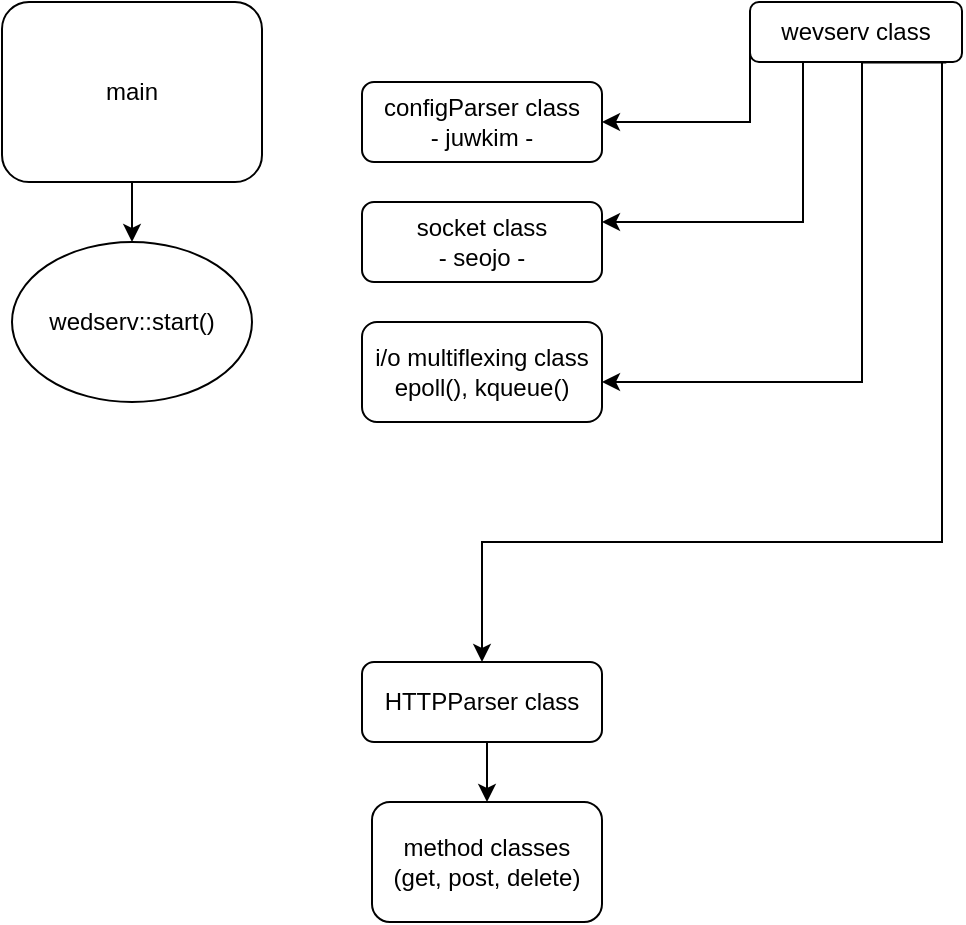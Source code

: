 <mxfile version="21.8.0" type="github">
  <diagram name="Page-1" id="iy3m4itwZM2e1sFLJpB6">
    <mxGraphModel dx="1504" dy="588" grid="1" gridSize="10" guides="1" tooltips="1" connect="1" arrows="1" fold="1" page="1" pageScale="1" pageWidth="827" pageHeight="1169" math="0" shadow="0">
      <root>
        <mxCell id="0" />
        <mxCell id="1" parent="0" />
        <mxCell id="KOHluu6HTuPH4EGdGugQ-3" style="edgeStyle=orthogonalEdgeStyle;rounded=0;orthogonalLoop=1;jettySize=auto;html=1;" edge="1" parent="1" source="b0xjj02TnDQy8s9zsSqZ-1" target="KOHluu6HTuPH4EGdGugQ-2">
          <mxGeometry relative="1" as="geometry" />
        </mxCell>
        <mxCell id="b0xjj02TnDQy8s9zsSqZ-1" value="main" style="rounded=1;whiteSpace=wrap;html=1;" parent="1" vertex="1">
          <mxGeometry x="-20" width="130" height="90" as="geometry" />
        </mxCell>
        <mxCell id="KOHluu6HTuPH4EGdGugQ-9" style="edgeStyle=orthogonalEdgeStyle;rounded=0;orthogonalLoop=1;jettySize=auto;html=1;exitX=0.25;exitY=1;exitDx=0;exitDy=0;" edge="1" parent="1" source="KOHluu6HTuPH4EGdGugQ-1" target="KOHluu6HTuPH4EGdGugQ-6">
          <mxGeometry relative="1" as="geometry">
            <Array as="points">
              <mxPoint x="381" y="110" />
              <mxPoint x="240" y="110" />
            </Array>
          </mxGeometry>
        </mxCell>
        <mxCell id="KOHluu6HTuPH4EGdGugQ-11" style="edgeStyle=orthogonalEdgeStyle;rounded=0;orthogonalLoop=1;jettySize=auto;html=1;exitX=0;exitY=0.5;exitDx=0;exitDy=0;entryX=1;entryY=0.5;entryDx=0;entryDy=0;" edge="1" parent="1" source="KOHluu6HTuPH4EGdGugQ-1" target="KOHluu6HTuPH4EGdGugQ-10">
          <mxGeometry relative="1" as="geometry">
            <Array as="points">
              <mxPoint x="354" y="60" />
            </Array>
          </mxGeometry>
        </mxCell>
        <mxCell id="KOHluu6HTuPH4EGdGugQ-13" style="edgeStyle=orthogonalEdgeStyle;rounded=0;orthogonalLoop=1;jettySize=auto;html=1;" edge="1" parent="1" source="KOHluu6HTuPH4EGdGugQ-1" target="KOHluu6HTuPH4EGdGugQ-12">
          <mxGeometry relative="1" as="geometry">
            <Array as="points">
              <mxPoint x="450" y="270" />
            </Array>
          </mxGeometry>
        </mxCell>
        <mxCell id="KOHluu6HTuPH4EGdGugQ-1" value="wevserv class" style="rounded=1;whiteSpace=wrap;html=1;" vertex="1" parent="1">
          <mxGeometry x="354" width="106" height="30" as="geometry" />
        </mxCell>
        <mxCell id="KOHluu6HTuPH4EGdGugQ-2" value="wedserv::start()" style="ellipse;whiteSpace=wrap;html=1;" vertex="1" parent="1">
          <mxGeometry x="-15" y="120" width="120" height="80" as="geometry" />
        </mxCell>
        <mxCell id="KOHluu6HTuPH4EGdGugQ-5" value="i/o multiflexing class&lt;br&gt;epoll(), kqueue()" style="rounded=1;whiteSpace=wrap;html=1;" vertex="1" parent="1">
          <mxGeometry x="160" y="160" width="120" height="50" as="geometry" />
        </mxCell>
        <mxCell id="KOHluu6HTuPH4EGdGugQ-6" value="socket class&lt;br&gt;- seojo -" style="rounded=1;whiteSpace=wrap;html=1;" vertex="1" parent="1">
          <mxGeometry x="160" y="100" width="120" height="40" as="geometry" />
        </mxCell>
        <mxCell id="KOHluu6HTuPH4EGdGugQ-8" style="edgeStyle=orthogonalEdgeStyle;rounded=0;orthogonalLoop=1;jettySize=auto;html=1;exitX=0.926;exitY=1.008;exitDx=0;exitDy=0;exitPerimeter=0;" edge="1" parent="1" source="KOHluu6HTuPH4EGdGugQ-1">
          <mxGeometry relative="1" as="geometry">
            <mxPoint x="483.32" y="50" as="sourcePoint" />
            <mxPoint x="280" y="190" as="targetPoint" />
            <Array as="points">
              <mxPoint x="410" y="30" />
              <mxPoint x="410" y="190" />
              <mxPoint x="280" y="190" />
            </Array>
          </mxGeometry>
        </mxCell>
        <mxCell id="KOHluu6HTuPH4EGdGugQ-10" value="configParser class&lt;br&gt;- juwkim -" style="rounded=1;whiteSpace=wrap;html=1;" vertex="1" parent="1">
          <mxGeometry x="160" y="40" width="120" height="40" as="geometry" />
        </mxCell>
        <mxCell id="KOHluu6HTuPH4EGdGugQ-15" style="edgeStyle=orthogonalEdgeStyle;rounded=0;orthogonalLoop=1;jettySize=auto;html=1;exitX=0.5;exitY=1;exitDx=0;exitDy=0;entryX=0.5;entryY=0;entryDx=0;entryDy=0;" edge="1" parent="1" source="KOHluu6HTuPH4EGdGugQ-12" target="KOHluu6HTuPH4EGdGugQ-14">
          <mxGeometry relative="1" as="geometry" />
        </mxCell>
        <mxCell id="KOHluu6HTuPH4EGdGugQ-12" value="HTTPParser class" style="rounded=1;whiteSpace=wrap;html=1;" vertex="1" parent="1">
          <mxGeometry x="160" y="330" width="120" height="40" as="geometry" />
        </mxCell>
        <mxCell id="KOHluu6HTuPH4EGdGugQ-14" value="method classes&lt;br&gt;(get, post, delete)" style="rounded=1;whiteSpace=wrap;html=1;" vertex="1" parent="1">
          <mxGeometry x="165" y="400" width="115" height="60" as="geometry" />
        </mxCell>
      </root>
    </mxGraphModel>
  </diagram>
</mxfile>
